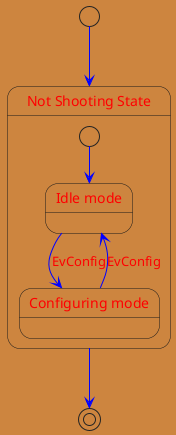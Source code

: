 @startuml

<style>
stateDiagram {
  BackgroundColor Peru
  'LineColor Gray
  FontName Impact
  FontColor Red
  arrow {
    FontSize 13
    LineColor Blue
  }
}
</style>


[*] --> NotShooting

state "Not Shooting State" as NotShooting {
  state "Idle mode" as Idle <<Warning>>
  state "Configuring mode" as Configuring
  [*] --> Idle
  Idle --> Configuring : EvConfig
  Configuring --> Idle : EvConfig
}

NotShooting --> [*]
@enduml

////////////////////////////
